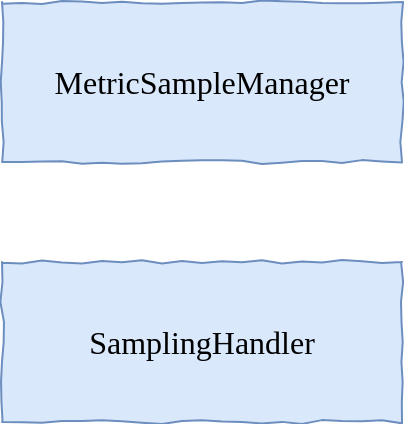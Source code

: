 <mxfile version="14.9.5" type="github">
  <diagram id="CAODQyRHIFKNz6P3Kn8D" name="第 1 页">
    <mxGraphModel dx="946" dy="646" grid="1" gridSize="10" guides="1" tooltips="1" connect="1" arrows="1" fold="1" page="0" pageScale="1" pageWidth="827" pageHeight="1169" math="0" shadow="0">
      <root>
        <mxCell id="0" />
        <mxCell id="1" parent="0" />
        <mxCell id="7T86dVLXt2GxNtujQTrP-3" value="&lt;font face=&quot;Comic Sans MS&quot; style=&quot;font-size: 16px&quot;&gt;SamplingHandler&lt;/font&gt;" style="shape=ext;double=0;rounded=0;whiteSpace=wrap;html=1;comic=1;shadow=0;sketch=0;fillColor=#dae8fc;strokeColor=#6c8ebf;" vertex="1" parent="1">
          <mxGeometry x="260" y="240" width="200" height="80" as="geometry" />
        </mxCell>
        <mxCell id="7T86dVLXt2GxNtujQTrP-4" value="&lt;font face=&quot;Comic Sans MS&quot;&gt;&lt;span style=&quot;font-size: 16px&quot;&gt;MetricSampleManager&lt;/span&gt;&lt;/font&gt;" style="shape=ext;double=0;rounded=0;whiteSpace=wrap;html=1;comic=1;shadow=0;sketch=0;fillColor=#dae8fc;strokeColor=#6c8ebf;" vertex="1" parent="1">
          <mxGeometry x="260" y="110" width="200" height="80" as="geometry" />
        </mxCell>
      </root>
    </mxGraphModel>
  </diagram>
</mxfile>
